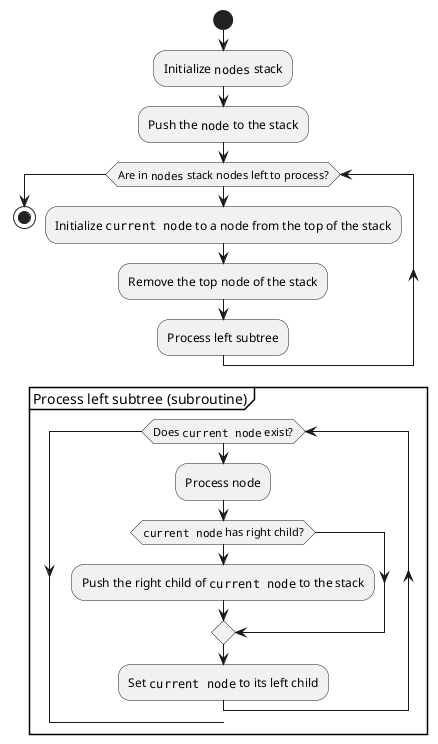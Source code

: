 @startuml
'https://plantuml.com/activity-diagram-beta

start

:Initialize ""nodes"" stack;

:Push the ""node"" to the stack;

while (Are in ""nodes"" stack nodes left to process?)
    :Initialize ""current node"" to a node from the top of the stack;
    :Remove the top node of the stack;
    :Process left subtree;
end while

stop

group Process left subtree (subroutine)
while (Does ""current node"" exist?)
    :Process node;

    if (""current node"" has right child?)
        :Push the right child of ""current node"" to the stack;
    end if

    :Set ""current node"" to its left child;
end while
end group

@enduml
